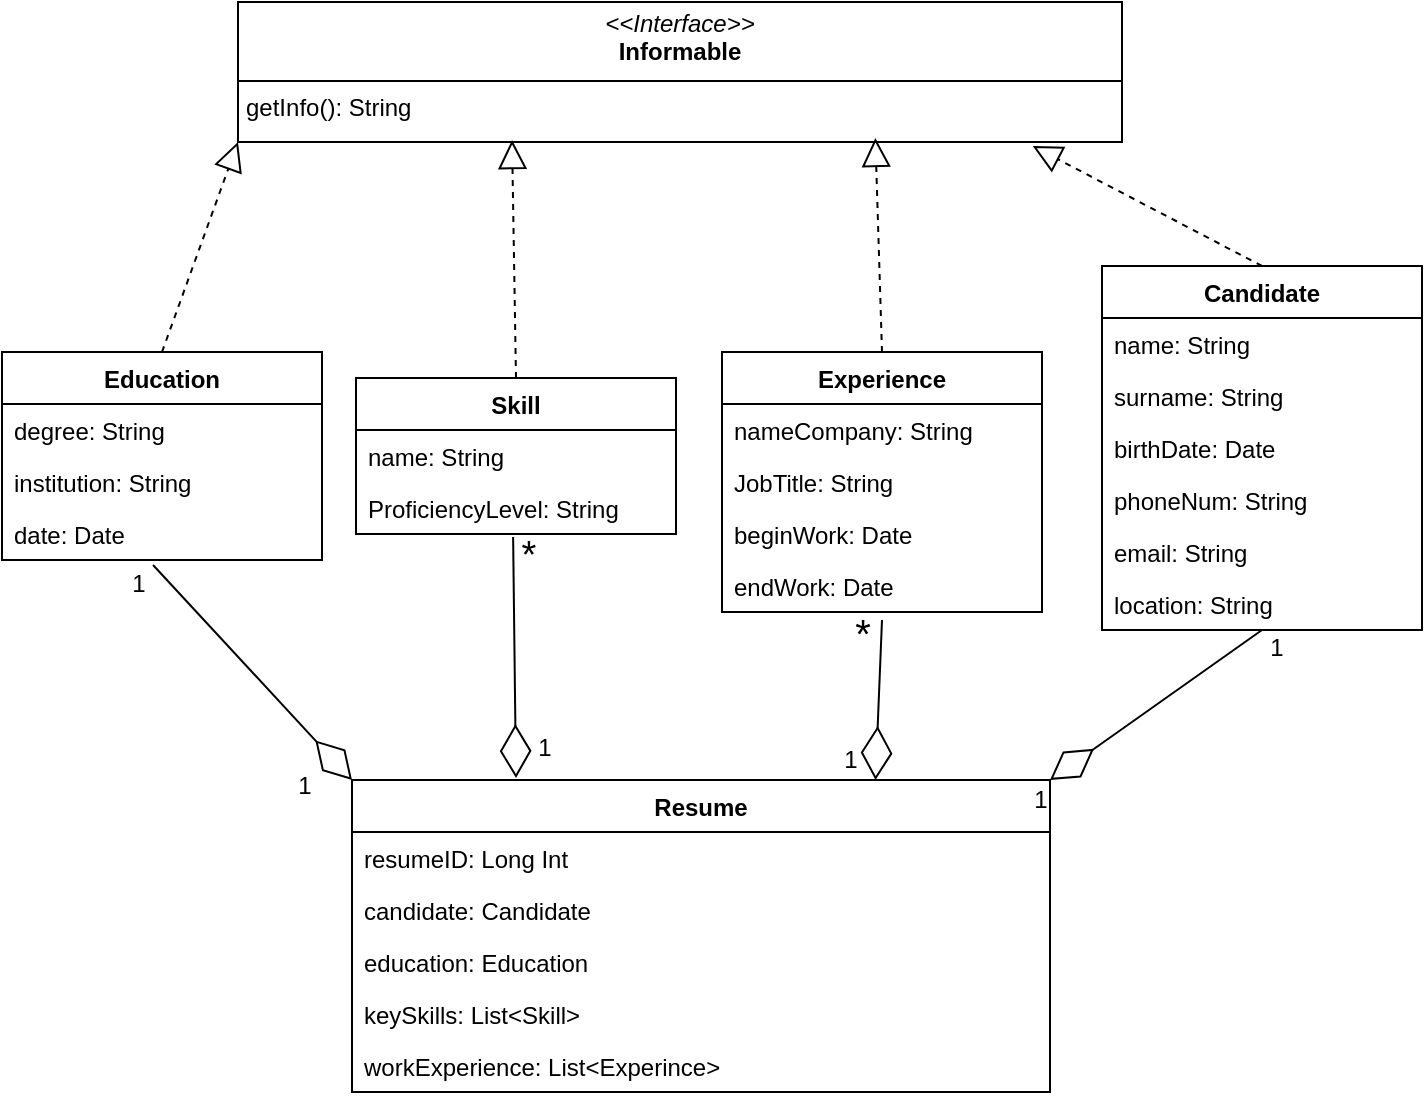 <mxfile version="24.8.4">
  <diagram id="C5RBs43oDa-KdzZeNtuy" name="Page-1">
    <mxGraphModel dx="980" dy="608" grid="0" gridSize="10" guides="1" tooltips="1" connect="1" arrows="1" fold="1" page="1" pageScale="1" pageWidth="827" pageHeight="1169" math="0" shadow="0">
      <root>
        <mxCell id="WIyWlLk6GJQsqaUBKTNV-0" />
        <mxCell id="WIyWlLk6GJQsqaUBKTNV-1" parent="WIyWlLk6GJQsqaUBKTNV-0" />
        <mxCell id="sUbH88XKsCmU9Ldnoq6X-72" value="Resume" style="swimlane;fontStyle=1;align=center;verticalAlign=top;childLayout=stackLayout;horizontal=1;startSize=26;horizontalStack=0;resizeParent=1;resizeParentMax=0;resizeLast=0;collapsible=1;marginBottom=0;whiteSpace=wrap;html=1;" parent="WIyWlLk6GJQsqaUBKTNV-1" vertex="1">
          <mxGeometry x="281" y="957" width="349" height="156" as="geometry" />
        </mxCell>
        <mxCell id="sUbH88XKsCmU9Ldnoq6X-76" value="resumeID: Long Int" style="text;strokeColor=none;fillColor=none;align=left;verticalAlign=top;spacingLeft=4;spacingRight=4;overflow=hidden;rotatable=0;points=[[0,0.5],[1,0.5]];portConstraint=eastwest;whiteSpace=wrap;html=1;" parent="sUbH88XKsCmU9Ldnoq6X-72" vertex="1">
          <mxGeometry y="26" width="349" height="26" as="geometry" />
        </mxCell>
        <mxCell id="sUbH88XKsCmU9Ldnoq6X-73" value="candidate: Candidate" style="text;strokeColor=none;fillColor=none;align=left;verticalAlign=top;spacingLeft=4;spacingRight=4;overflow=hidden;rotatable=0;points=[[0,0.5],[1,0.5]];portConstraint=eastwest;whiteSpace=wrap;html=1;" parent="sUbH88XKsCmU9Ldnoq6X-72" vertex="1">
          <mxGeometry y="52" width="349" height="26" as="geometry" />
        </mxCell>
        <mxCell id="sUbH88XKsCmU9Ldnoq6X-77" value="education: Education" style="text;strokeColor=none;fillColor=none;align=left;verticalAlign=top;spacingLeft=4;spacingRight=4;overflow=hidden;rotatable=0;points=[[0,0.5],[1,0.5]];portConstraint=eastwest;whiteSpace=wrap;html=1;" parent="sUbH88XKsCmU9Ldnoq6X-72" vertex="1">
          <mxGeometry y="78" width="349" height="26" as="geometry" />
        </mxCell>
        <mxCell id="sUbH88XKsCmU9Ldnoq6X-85" value="keySkills: List&amp;lt;Skill&amp;gt;" style="text;strokeColor=none;fillColor=none;align=left;verticalAlign=top;spacingLeft=4;spacingRight=4;overflow=hidden;rotatable=0;points=[[0,0.5],[1,0.5]];portConstraint=eastwest;whiteSpace=wrap;html=1;" parent="sUbH88XKsCmU9Ldnoq6X-72" vertex="1">
          <mxGeometry y="104" width="349" height="26" as="geometry" />
        </mxCell>
        <mxCell id="sUbH88XKsCmU9Ldnoq6X-104" value="workExperience: List&amp;lt;Experince&amp;gt;" style="text;strokeColor=none;fillColor=none;align=left;verticalAlign=top;spacingLeft=4;spacingRight=4;overflow=hidden;rotatable=0;points=[[0,0.5],[1,0.5]];portConstraint=eastwest;whiteSpace=wrap;html=1;" parent="sUbH88XKsCmU9Ldnoq6X-72" vertex="1">
          <mxGeometry y="130" width="349" height="26" as="geometry" />
        </mxCell>
        <mxCell id="sUbH88XKsCmU9Ldnoq6X-78" value="Education" style="swimlane;fontStyle=1;align=center;verticalAlign=top;childLayout=stackLayout;horizontal=1;startSize=26;horizontalStack=0;resizeParent=1;resizeParentMax=0;resizeLast=0;collapsible=1;marginBottom=0;whiteSpace=wrap;html=1;" parent="WIyWlLk6GJQsqaUBKTNV-1" vertex="1">
          <mxGeometry x="106" y="743" width="160" height="104" as="geometry" />
        </mxCell>
        <mxCell id="sUbH88XKsCmU9Ldnoq6X-79" value="degree: String" style="text;strokeColor=none;fillColor=none;align=left;verticalAlign=top;spacingLeft=4;spacingRight=4;overflow=hidden;rotatable=0;points=[[0,0.5],[1,0.5]];portConstraint=eastwest;whiteSpace=wrap;html=1;" parent="sUbH88XKsCmU9Ldnoq6X-78" vertex="1">
          <mxGeometry y="26" width="160" height="26" as="geometry" />
        </mxCell>
        <mxCell id="sUbH88XKsCmU9Ldnoq6X-80" value="institution: String" style="text;strokeColor=none;fillColor=none;align=left;verticalAlign=top;spacingLeft=4;spacingRight=4;overflow=hidden;rotatable=0;points=[[0,0.5],[1,0.5]];portConstraint=eastwest;whiteSpace=wrap;html=1;" parent="sUbH88XKsCmU9Ldnoq6X-78" vertex="1">
          <mxGeometry y="52" width="160" height="26" as="geometry" />
        </mxCell>
        <mxCell id="sUbH88XKsCmU9Ldnoq6X-81" value="date: Date" style="text;strokeColor=none;fillColor=none;align=left;verticalAlign=top;spacingLeft=4;spacingRight=4;overflow=hidden;rotatable=0;points=[[0,0.5],[1,0.5]];portConstraint=eastwest;whiteSpace=wrap;html=1;" parent="sUbH88XKsCmU9Ldnoq6X-78" vertex="1">
          <mxGeometry y="78" width="160" height="26" as="geometry" />
        </mxCell>
        <mxCell id="sUbH88XKsCmU9Ldnoq6X-84" value="" style="endArrow=diamondThin;endFill=0;endSize=24;html=1;rounded=0;exitX=0.472;exitY=1.096;exitDx=0;exitDy=0;exitPerimeter=0;entryX=0;entryY=0;entryDx=0;entryDy=0;" parent="WIyWlLk6GJQsqaUBKTNV-1" source="sUbH88XKsCmU9Ldnoq6X-81" target="sUbH88XKsCmU9Ldnoq6X-72" edge="1">
          <mxGeometry width="160" relative="1" as="geometry">
            <mxPoint x="359" y="748" as="sourcePoint" />
            <mxPoint x="444" y="968" as="targetPoint" />
          </mxGeometry>
        </mxCell>
        <mxCell id="sUbH88XKsCmU9Ldnoq6X-87" value="Skill" style="swimlane;fontStyle=1;align=center;verticalAlign=top;childLayout=stackLayout;horizontal=1;startSize=26;horizontalStack=0;resizeParent=1;resizeParentMax=0;resizeLast=0;collapsible=1;marginBottom=0;whiteSpace=wrap;html=1;" parent="WIyWlLk6GJQsqaUBKTNV-1" vertex="1">
          <mxGeometry x="283" y="756" width="160" height="78" as="geometry" />
        </mxCell>
        <mxCell id="sUbH88XKsCmU9Ldnoq6X-88" value="name: String" style="text;strokeColor=none;fillColor=none;align=left;verticalAlign=top;spacingLeft=4;spacingRight=4;overflow=hidden;rotatable=0;points=[[0,0.5],[1,0.5]];portConstraint=eastwest;whiteSpace=wrap;html=1;" parent="sUbH88XKsCmU9Ldnoq6X-87" vertex="1">
          <mxGeometry y="26" width="160" height="26" as="geometry" />
        </mxCell>
        <mxCell id="sUbH88XKsCmU9Ldnoq6X-89" value="ProficiencyLevel: String" style="text;strokeColor=none;fillColor=none;align=left;verticalAlign=top;spacingLeft=4;spacingRight=4;overflow=hidden;rotatable=0;points=[[0,0.5],[1,0.5]];portConstraint=eastwest;whiteSpace=wrap;html=1;" parent="sUbH88XKsCmU9Ldnoq6X-87" vertex="1">
          <mxGeometry y="52" width="160" height="26" as="geometry" />
        </mxCell>
        <mxCell id="sUbH88XKsCmU9Ldnoq6X-93" value="&lt;p style=&quot;margin:0px;margin-top:4px;text-align:center;&quot;&gt;&lt;i&gt;&amp;lt;&amp;lt;Interface&amp;gt;&amp;gt;&lt;/i&gt;&lt;br&gt;&lt;b&gt;Informable&lt;/b&gt;&lt;/p&gt;&lt;hr size=&quot;1&quot; style=&quot;border-style:solid;&quot;&gt;&lt;p style=&quot;margin:0px;margin-left:4px;&quot;&gt;getInfo(): String&lt;/p&gt;" style="verticalAlign=top;align=left;overflow=fill;html=1;whiteSpace=wrap;" parent="WIyWlLk6GJQsqaUBKTNV-1" vertex="1">
          <mxGeometry x="224" y="568" width="442" height="70" as="geometry" />
        </mxCell>
        <mxCell id="sUbH88XKsCmU9Ldnoq6X-97" value="" style="endArrow=diamondThin;endFill=0;endSize=24;html=1;rounded=0;exitX=0.491;exitY=1.058;exitDx=0;exitDy=0;entryX=-0.04;entryY=1.077;entryDx=0;entryDy=0;exitPerimeter=0;entryPerimeter=0;" parent="WIyWlLk6GJQsqaUBKTNV-1" source="sUbH88XKsCmU9Ldnoq6X-89" target="sUbH88XKsCmU9Ldnoq6X-123" edge="1">
          <mxGeometry width="160" relative="1" as="geometry">
            <mxPoint x="561" y="859" as="sourcePoint" />
            <mxPoint x="632" y="923" as="targetPoint" />
          </mxGeometry>
        </mxCell>
        <mxCell id="sUbH88XKsCmU9Ldnoq6X-98" value="Candidate" style="swimlane;fontStyle=1;align=center;verticalAlign=top;childLayout=stackLayout;horizontal=1;startSize=26;horizontalStack=0;resizeParent=1;resizeParentMax=0;resizeLast=0;collapsible=1;marginBottom=0;whiteSpace=wrap;html=1;" parent="WIyWlLk6GJQsqaUBKTNV-1" vertex="1">
          <mxGeometry x="656" y="700" width="160" height="182" as="geometry" />
        </mxCell>
        <mxCell id="sUbH88XKsCmU9Ldnoq6X-99" value="name: String" style="text;strokeColor=none;fillColor=none;align=left;verticalAlign=top;spacingLeft=4;spacingRight=4;overflow=hidden;rotatable=0;points=[[0,0.5],[1,0.5]];portConstraint=eastwest;whiteSpace=wrap;html=1;" parent="sUbH88XKsCmU9Ldnoq6X-98" vertex="1">
          <mxGeometry y="26" width="160" height="26" as="geometry" />
        </mxCell>
        <mxCell id="sUbH88XKsCmU9Ldnoq6X-100" value="surname: String" style="text;strokeColor=none;fillColor=none;align=left;verticalAlign=top;spacingLeft=4;spacingRight=4;overflow=hidden;rotatable=0;points=[[0,0.5],[1,0.5]];portConstraint=eastwest;whiteSpace=wrap;html=1;" parent="sUbH88XKsCmU9Ldnoq6X-98" vertex="1">
          <mxGeometry y="52" width="160" height="26" as="geometry" />
        </mxCell>
        <mxCell id="sUbH88XKsCmU9Ldnoq6X-113" value="birthDate: Date" style="text;strokeColor=none;fillColor=none;align=left;verticalAlign=top;spacingLeft=4;spacingRight=4;overflow=hidden;rotatable=0;points=[[0,0.5],[1,0.5]];portConstraint=eastwest;whiteSpace=wrap;html=1;" parent="sUbH88XKsCmU9Ldnoq6X-98" vertex="1">
          <mxGeometry y="78" width="160" height="26" as="geometry" />
        </mxCell>
        <mxCell id="sUbH88XKsCmU9Ldnoq6X-101" value="phoneNum: String" style="text;strokeColor=none;fillColor=none;align=left;verticalAlign=top;spacingLeft=4;spacingRight=4;overflow=hidden;rotatable=0;points=[[0,0.5],[1,0.5]];portConstraint=eastwest;whiteSpace=wrap;html=1;" parent="sUbH88XKsCmU9Ldnoq6X-98" vertex="1">
          <mxGeometry y="104" width="160" height="26" as="geometry" />
        </mxCell>
        <mxCell id="sUbH88XKsCmU9Ldnoq6X-102" value="email: String" style="text;strokeColor=none;fillColor=none;align=left;verticalAlign=top;spacingLeft=4;spacingRight=4;overflow=hidden;rotatable=0;points=[[0,0.5],[1,0.5]];portConstraint=eastwest;whiteSpace=wrap;html=1;" parent="sUbH88XKsCmU9Ldnoq6X-98" vertex="1">
          <mxGeometry y="130" width="160" height="26" as="geometry" />
        </mxCell>
        <mxCell id="sUbH88XKsCmU9Ldnoq6X-114" value="location: String" style="text;strokeColor=none;fillColor=none;align=left;verticalAlign=top;spacingLeft=4;spacingRight=4;overflow=hidden;rotatable=0;points=[[0,0.5],[1,0.5]];portConstraint=eastwest;whiteSpace=wrap;html=1;" parent="sUbH88XKsCmU9Ldnoq6X-98" vertex="1">
          <mxGeometry y="156" width="160" height="26" as="geometry" />
        </mxCell>
        <mxCell id="sUbH88XKsCmU9Ldnoq6X-105" value="Experience" style="swimlane;fontStyle=1;align=center;verticalAlign=top;childLayout=stackLayout;horizontal=1;startSize=26;horizontalStack=0;resizeParent=1;resizeParentMax=0;resizeLast=0;collapsible=1;marginBottom=0;whiteSpace=wrap;html=1;" parent="WIyWlLk6GJQsqaUBKTNV-1" vertex="1">
          <mxGeometry x="466" y="743" width="160" height="130" as="geometry" />
        </mxCell>
        <mxCell id="sUbH88XKsCmU9Ldnoq6X-107" value="nameCompany: String" style="text;strokeColor=none;fillColor=none;align=left;verticalAlign=top;spacingLeft=4;spacingRight=4;overflow=hidden;rotatable=0;points=[[0,0.5],[1,0.5]];portConstraint=eastwest;whiteSpace=wrap;html=1;" parent="sUbH88XKsCmU9Ldnoq6X-105" vertex="1">
          <mxGeometry y="26" width="160" height="26" as="geometry" />
        </mxCell>
        <mxCell id="sUbH88XKsCmU9Ldnoq6X-106" value="JobTitle: String" style="text;strokeColor=none;fillColor=none;align=left;verticalAlign=top;spacingLeft=4;spacingRight=4;overflow=hidden;rotatable=0;points=[[0,0.5],[1,0.5]];portConstraint=eastwest;whiteSpace=wrap;html=1;" parent="sUbH88XKsCmU9Ldnoq6X-105" vertex="1">
          <mxGeometry y="52" width="160" height="26" as="geometry" />
        </mxCell>
        <mxCell id="sUbH88XKsCmU9Ldnoq6X-112" value="beginWork: Date" style="text;strokeColor=none;fillColor=none;align=left;verticalAlign=top;spacingLeft=4;spacingRight=4;overflow=hidden;rotatable=0;points=[[0,0.5],[1,0.5]];portConstraint=eastwest;whiteSpace=wrap;html=1;" parent="sUbH88XKsCmU9Ldnoq6X-105" vertex="1">
          <mxGeometry y="78" width="160" height="26" as="geometry" />
        </mxCell>
        <mxCell id="sUbH88XKsCmU9Ldnoq6X-108" value="endWork: Date" style="text;strokeColor=none;fillColor=none;align=left;verticalAlign=top;spacingLeft=4;spacingRight=4;overflow=hidden;rotatable=0;points=[[0,0.5],[1,0.5]];portConstraint=eastwest;whiteSpace=wrap;html=1;" parent="sUbH88XKsCmU9Ldnoq6X-105" vertex="1">
          <mxGeometry y="104" width="160" height="26" as="geometry" />
        </mxCell>
        <mxCell id="sUbH88XKsCmU9Ldnoq6X-111" value="" style="endArrow=diamondThin;endFill=0;endSize=24;html=1;rounded=0;exitX=0.5;exitY=1.154;exitDx=0;exitDy=0;entryX=0.75;entryY=0;entryDx=0;entryDy=0;exitPerimeter=0;" parent="WIyWlLk6GJQsqaUBKTNV-1" source="sUbH88XKsCmU9Ldnoq6X-108" target="sUbH88XKsCmU9Ldnoq6X-72" edge="1">
          <mxGeometry width="160" relative="1" as="geometry">
            <mxPoint x="431" y="854" as="sourcePoint" />
            <mxPoint x="544" y="926" as="targetPoint" />
          </mxGeometry>
        </mxCell>
        <mxCell id="sUbH88XKsCmU9Ldnoq6X-115" value="" style="endArrow=diamondThin;endFill=0;endSize=24;html=1;rounded=0;entryX=1;entryY=0;entryDx=0;entryDy=0;exitX=0.5;exitY=1;exitDx=0;exitDy=0;" parent="WIyWlLk6GJQsqaUBKTNV-1" source="sUbH88XKsCmU9Ldnoq6X-98" target="sUbH88XKsCmU9Ldnoq6X-72" edge="1">
          <mxGeometry width="160" relative="1" as="geometry">
            <mxPoint x="633" y="902" as="sourcePoint" />
            <mxPoint x="573.5" y="940" as="targetPoint" />
          </mxGeometry>
        </mxCell>
        <mxCell id="sUbH88XKsCmU9Ldnoq6X-120" value="1" style="text;html=1;align=center;verticalAlign=middle;resizable=0;points=[];autosize=1;strokeColor=none;fillColor=none;" parent="WIyWlLk6GJQsqaUBKTNV-1" vertex="1">
          <mxGeometry x="161" y="846" width="25" height="26" as="geometry" />
        </mxCell>
        <mxCell id="sUbH88XKsCmU9Ldnoq6X-121" value="1" style="text;html=1;align=center;verticalAlign=middle;resizable=0;points=[];autosize=1;strokeColor=none;fillColor=none;" parent="WIyWlLk6GJQsqaUBKTNV-1" vertex="1">
          <mxGeometry x="244" y="947" width="25" height="26" as="geometry" />
        </mxCell>
        <mxCell id="sUbH88XKsCmU9Ldnoq6X-122" value="&lt;font style=&quot;font-size: 19px;&quot;&gt;*&lt;/font&gt;" style="text;html=1;align=center;verticalAlign=middle;resizable=0;points=[];autosize=1;strokeColor=none;fillColor=none;" parent="WIyWlLk6GJQsqaUBKTNV-1" vertex="1">
          <mxGeometry x="356" y="827" width="25" height="35" as="geometry" />
        </mxCell>
        <mxCell id="sUbH88XKsCmU9Ldnoq6X-123" value="1" style="text;html=1;align=center;verticalAlign=middle;resizable=0;points=[];autosize=1;strokeColor=none;fillColor=none;" parent="WIyWlLk6GJQsqaUBKTNV-1" vertex="1">
          <mxGeometry x="364" y="928" width="25" height="26" as="geometry" />
        </mxCell>
        <mxCell id="sUbH88XKsCmU9Ldnoq6X-124" value="&lt;font style=&quot;font-size: 20px;&quot;&gt;*&lt;/font&gt;" style="text;html=1;align=center;verticalAlign=middle;resizable=0;points=[];autosize=1;strokeColor=none;fillColor=none;" parent="WIyWlLk6GJQsqaUBKTNV-1" vertex="1">
          <mxGeometry x="523" y="865" width="26" height="36" as="geometry" />
        </mxCell>
        <mxCell id="sUbH88XKsCmU9Ldnoq6X-125" value="1" style="text;html=1;align=center;verticalAlign=middle;resizable=0;points=[];autosize=1;strokeColor=none;fillColor=none;" parent="WIyWlLk6GJQsqaUBKTNV-1" vertex="1">
          <mxGeometry x="517" y="934" width="25" height="26" as="geometry" />
        </mxCell>
        <mxCell id="sUbH88XKsCmU9Ldnoq6X-126" value="1" style="text;html=1;align=center;verticalAlign=middle;resizable=0;points=[];autosize=1;strokeColor=none;fillColor=none;" parent="WIyWlLk6GJQsqaUBKTNV-1" vertex="1">
          <mxGeometry x="730" y="878" width="25" height="26" as="geometry" />
        </mxCell>
        <mxCell id="sUbH88XKsCmU9Ldnoq6X-127" value="1" style="text;html=1;align=center;verticalAlign=middle;resizable=0;points=[];autosize=1;strokeColor=none;fillColor=none;" parent="WIyWlLk6GJQsqaUBKTNV-1" vertex="1">
          <mxGeometry x="612" y="954" width="25" height="26" as="geometry" />
        </mxCell>
        <mxCell id="W7AOLnOKEQAaXoXJiWP4-0" value="" style="endArrow=block;dashed=1;endFill=0;endSize=12;html=1;rounded=0;entryX=0;entryY=1;entryDx=0;entryDy=0;exitX=0.5;exitY=0;exitDx=0;exitDy=0;" edge="1" parent="WIyWlLk6GJQsqaUBKTNV-1" source="sUbH88XKsCmU9Ldnoq6X-78" target="sUbH88XKsCmU9Ldnoq6X-93">
          <mxGeometry width="160" relative="1" as="geometry">
            <mxPoint x="215" y="708" as="sourcePoint" />
            <mxPoint x="375" y="708" as="targetPoint" />
          </mxGeometry>
        </mxCell>
        <mxCell id="W7AOLnOKEQAaXoXJiWP4-1" value="" style="endArrow=block;dashed=1;endFill=0;endSize=12;html=1;rounded=0;exitX=0.5;exitY=0;exitDx=0;exitDy=0;entryX=0.899;entryY=1.029;entryDx=0;entryDy=0;entryPerimeter=0;" edge="1" parent="WIyWlLk6GJQsqaUBKTNV-1" source="sUbH88XKsCmU9Ldnoq6X-98" target="sUbH88XKsCmU9Ldnoq6X-93">
          <mxGeometry width="160" relative="1" as="geometry">
            <mxPoint x="466" y="743" as="sourcePoint" />
            <mxPoint x="568" y="635" as="targetPoint" />
          </mxGeometry>
        </mxCell>
        <mxCell id="W7AOLnOKEQAaXoXJiWP4-2" value="" style="endArrow=block;dashed=1;endFill=0;endSize=12;html=1;rounded=0;entryX=0.31;entryY=0.986;entryDx=0;entryDy=0;entryPerimeter=0;exitX=0.5;exitY=0;exitDx=0;exitDy=0;" edge="1" parent="WIyWlLk6GJQsqaUBKTNV-1" source="sUbH88XKsCmU9Ldnoq6X-87" target="sUbH88XKsCmU9Ldnoq6X-93">
          <mxGeometry width="160" relative="1" as="geometry">
            <mxPoint x="206" y="763" as="sourcePoint" />
            <mxPoint x="308" y="655" as="targetPoint" />
          </mxGeometry>
        </mxCell>
        <mxCell id="W7AOLnOKEQAaXoXJiWP4-3" value="" style="endArrow=block;dashed=1;endFill=0;endSize=12;html=1;rounded=0;entryX=0.721;entryY=0.971;entryDx=0;entryDy=0;entryPerimeter=0;exitX=0.5;exitY=0;exitDx=0;exitDy=0;" edge="1" parent="WIyWlLk6GJQsqaUBKTNV-1" source="sUbH88XKsCmU9Ldnoq6X-105" target="sUbH88XKsCmU9Ldnoq6X-93">
          <mxGeometry width="160" relative="1" as="geometry">
            <mxPoint x="216" y="773" as="sourcePoint" />
            <mxPoint x="318" y="665" as="targetPoint" />
          </mxGeometry>
        </mxCell>
      </root>
    </mxGraphModel>
  </diagram>
</mxfile>
